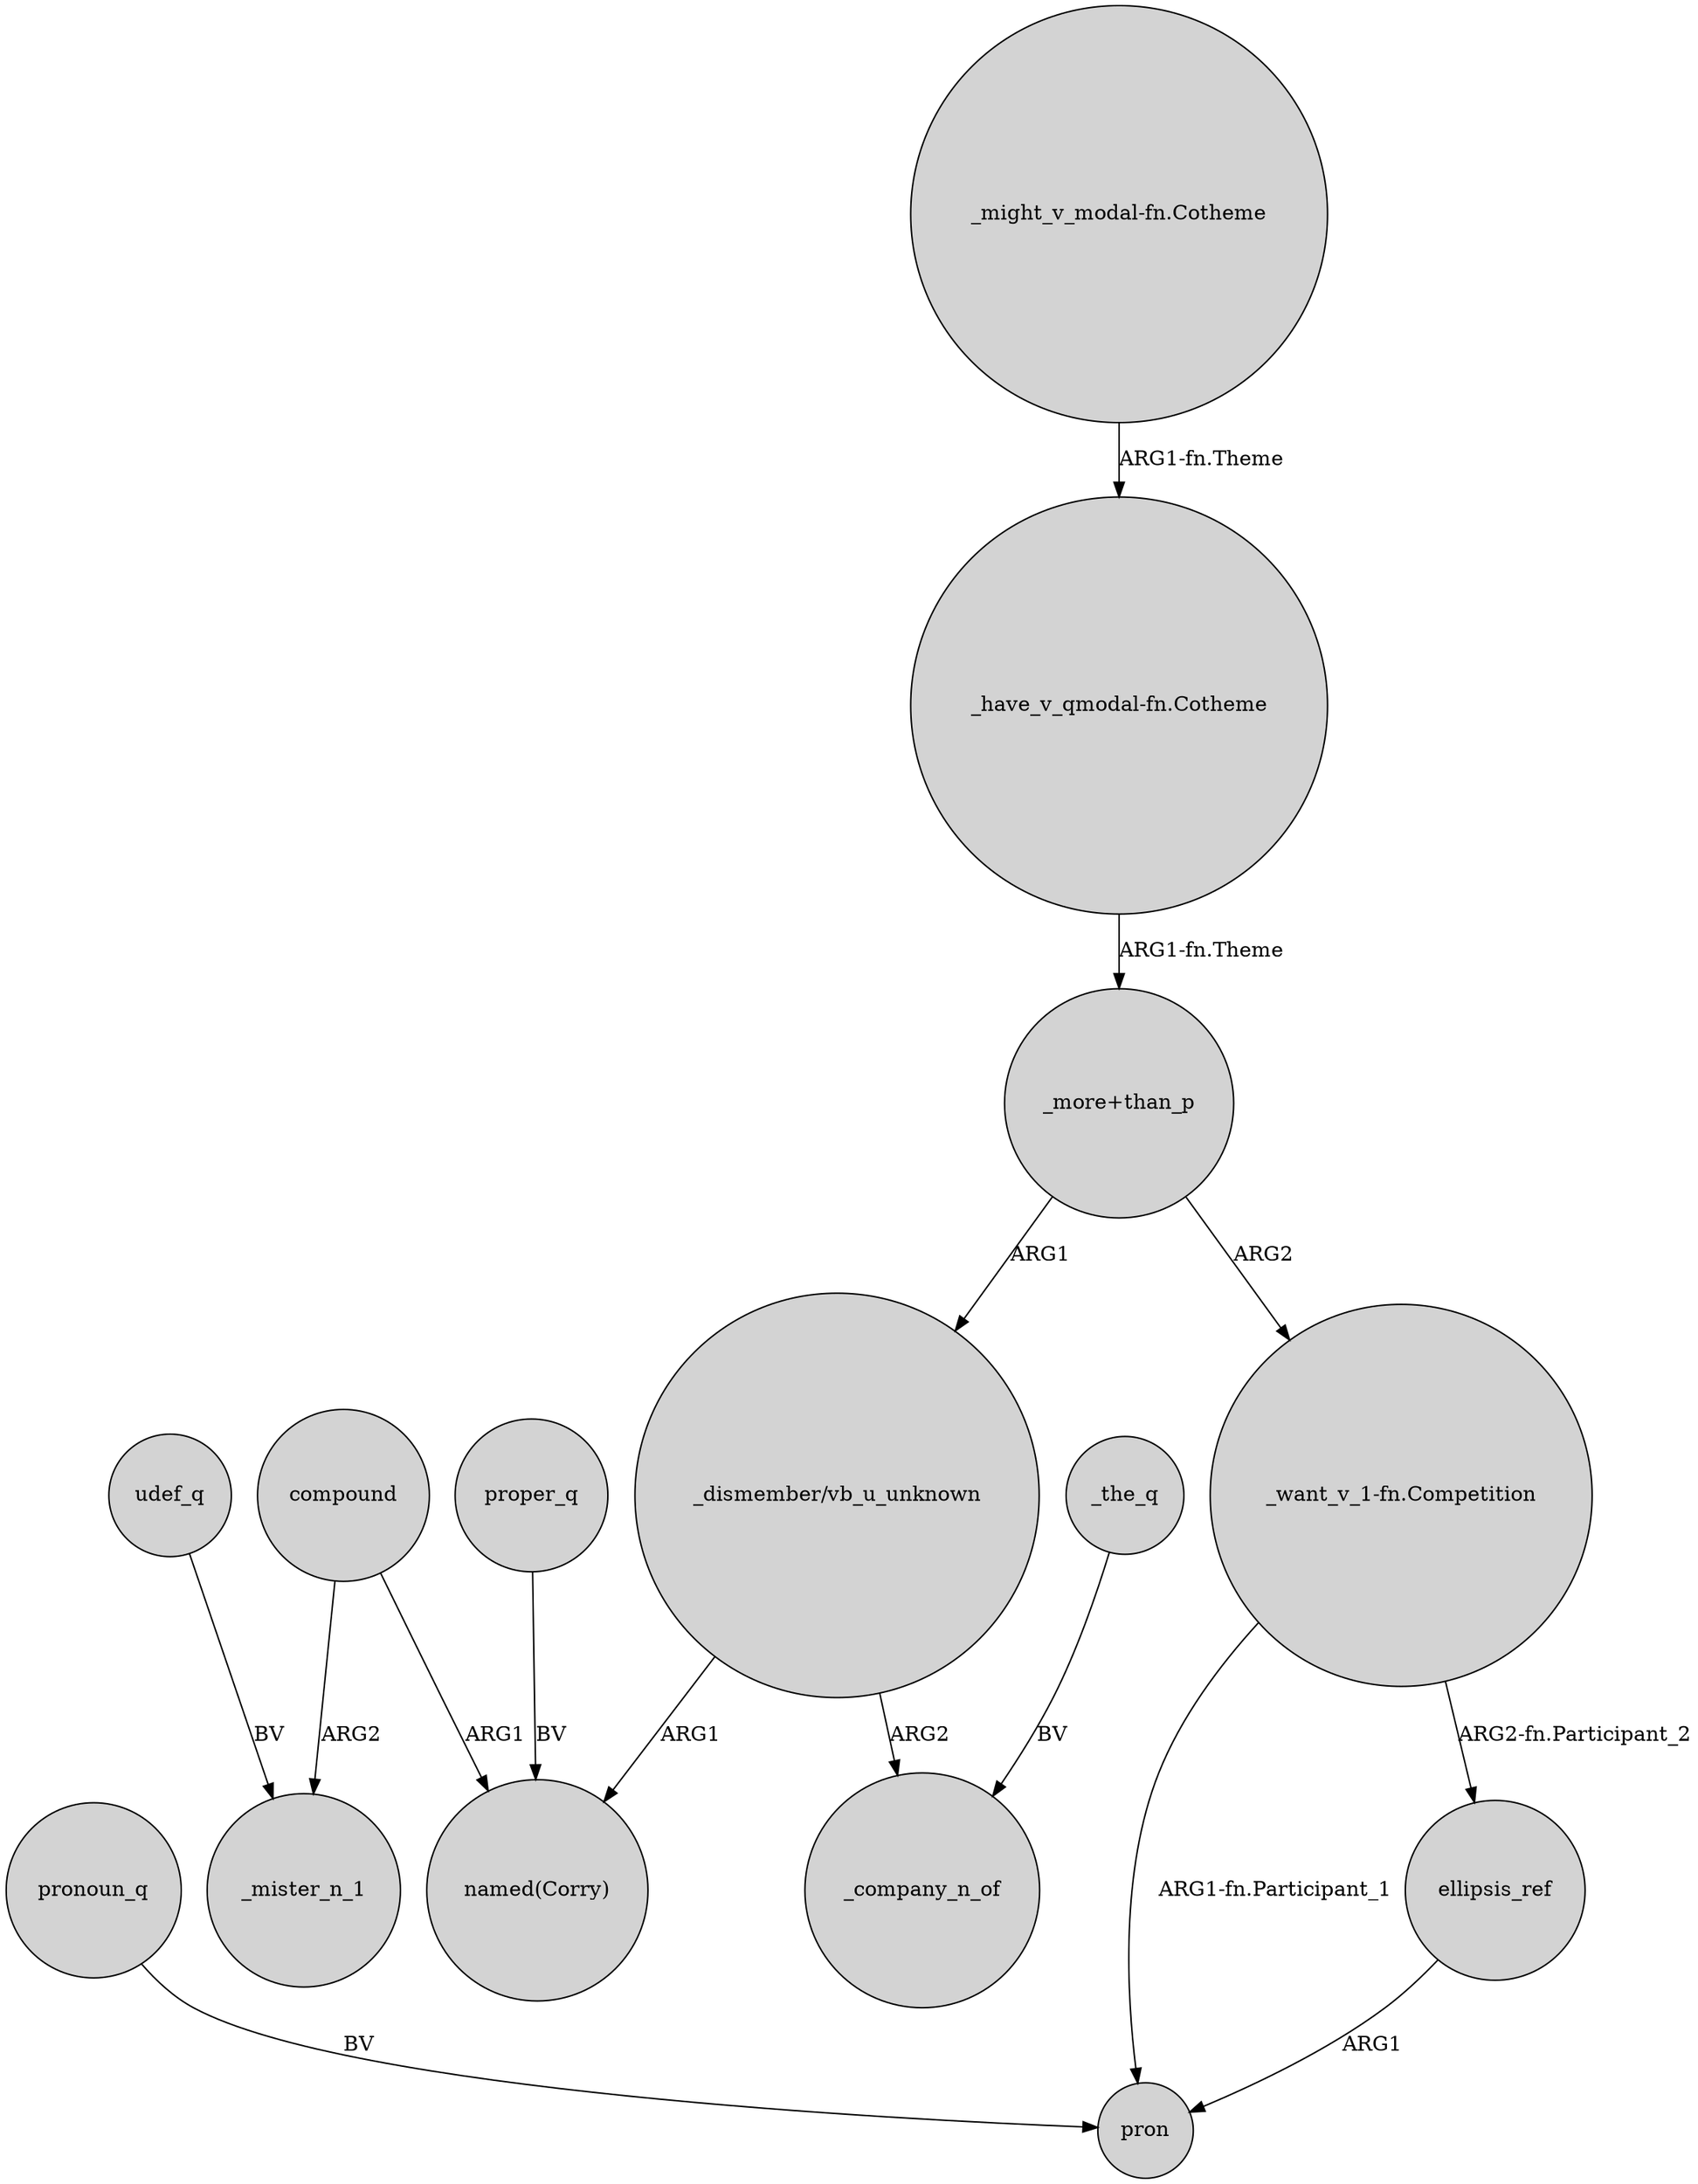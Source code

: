 digraph {
	node [shape=circle style=filled]
	"_have_v_qmodal-fn.Cotheme" -> "_more+than_p" [label="ARG1-fn.Theme"]
	compound -> "named(Corry)" [label=ARG1]
	compound -> _mister_n_1 [label=ARG2]
	udef_q -> _mister_n_1 [label=BV]
	"_more+than_p" -> "_want_v_1-fn.Competition" [label=ARG2]
	"_might_v_modal-fn.Cotheme" -> "_have_v_qmodal-fn.Cotheme" [label="ARG1-fn.Theme"]
	"_dismember/vb_u_unknown" -> _company_n_of [label=ARG2]
	ellipsis_ref -> pron [label=ARG1]
	proper_q -> "named(Corry)" [label=BV]
	_the_q -> _company_n_of [label=BV]
	"_more+than_p" -> "_dismember/vb_u_unknown" [label=ARG1]
	pronoun_q -> pron [label=BV]
	"_want_v_1-fn.Competition" -> ellipsis_ref [label="ARG2-fn.Participant_2"]
	"_dismember/vb_u_unknown" -> "named(Corry)" [label=ARG1]
	"_want_v_1-fn.Competition" -> pron [label="ARG1-fn.Participant_1"]
}
